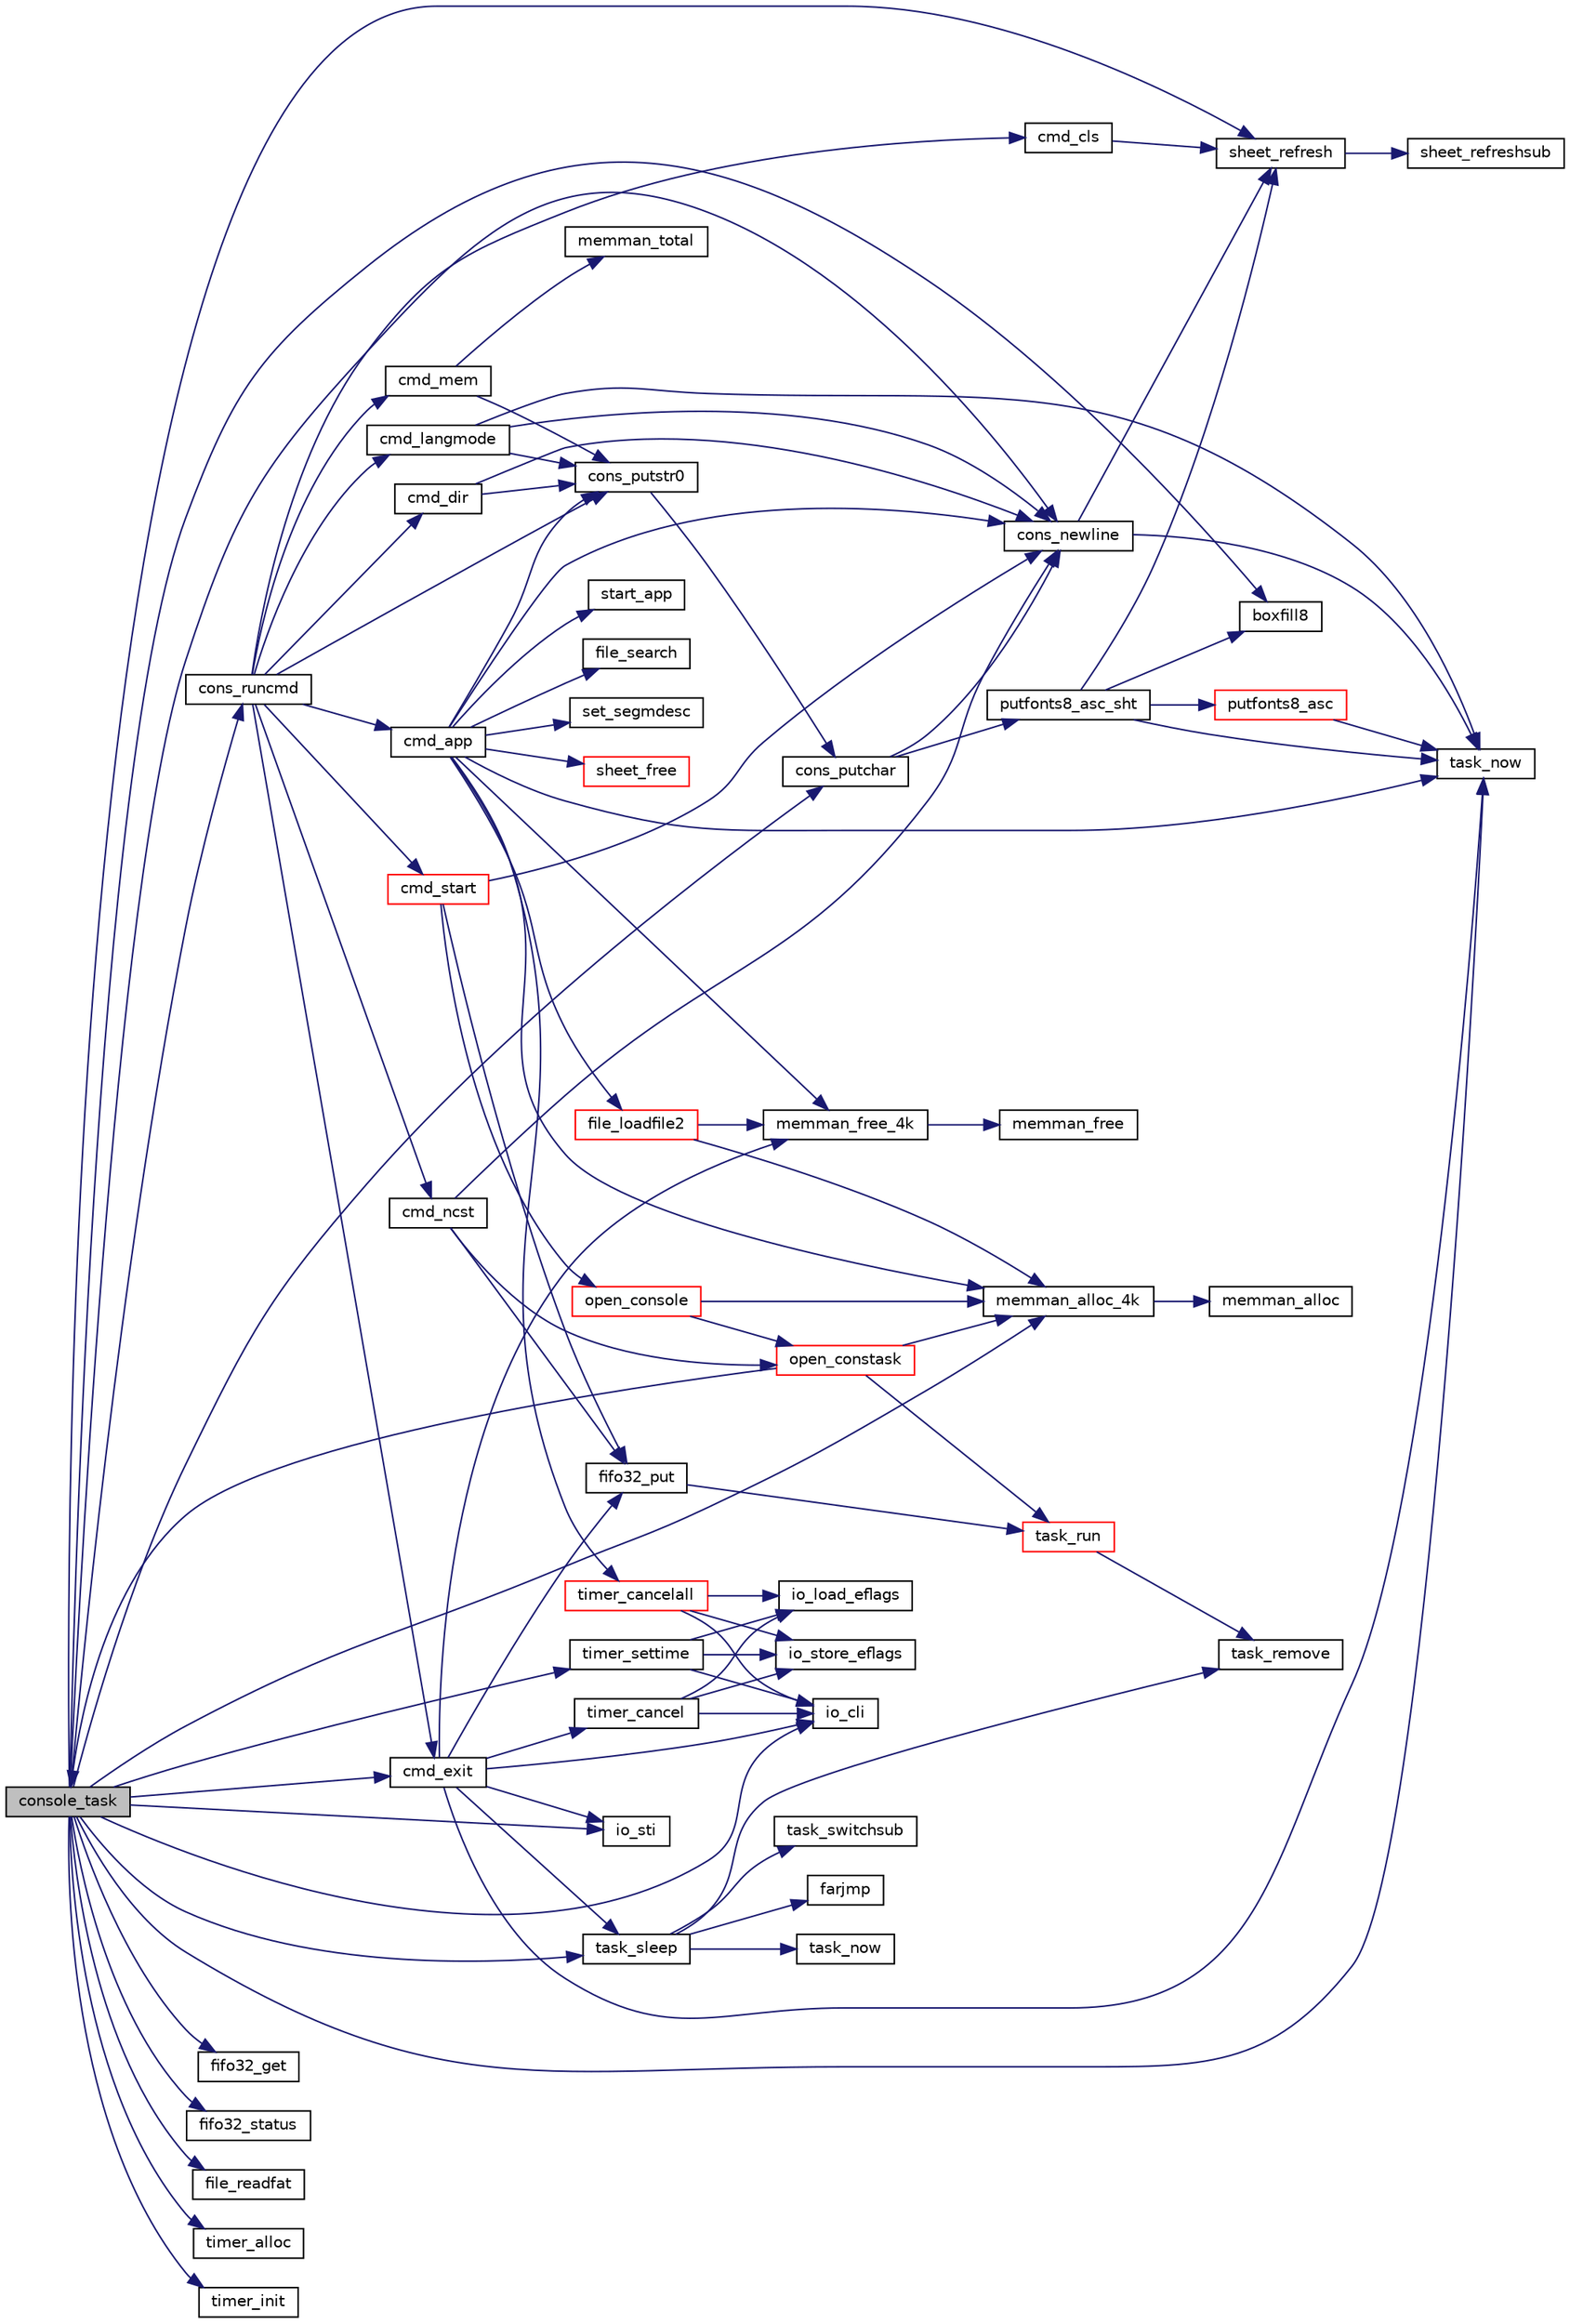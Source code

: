 digraph "console_task"
{
 // LATEX_PDF_SIZE
  edge [fontname="Helvetica",fontsize="10",labelfontname="Helvetica",labelfontsize="10"];
  node [fontname="Helvetica",fontsize="10",shape=record];
  rankdir="LR";
  Node1 [label="console_task",height=0.2,width=0.4,color="black", fillcolor="grey75", style="filled", fontcolor="black",tooltip=" "];
  Node1 -> Node2 [color="midnightblue",fontsize="10",style="solid"];
  Node2 [label="boxfill8",height=0.2,width=0.4,color="black", fillcolor="white", style="filled",URL="$bootpack_8h.html#a8db7fb68501f39701e4b0801364a2e1c",tooltip=" "];
  Node1 -> Node3 [color="midnightblue",fontsize="10",style="solid"];
  Node3 [label="cmd_exit",height=0.2,width=0.4,color="black", fillcolor="white", style="filled",URL="$console_8c.html#aa1ae787d73bbace090cbce5194ac0824",tooltip=" "];
  Node3 -> Node4 [color="midnightblue",fontsize="10",style="solid"];
  Node4 [label="fifo32_put",height=0.2,width=0.4,color="black", fillcolor="white", style="filled",URL="$bootpack_8h.html#a5c1bea596c94c2a89840d555c98abb84",tooltip=" "];
  Node4 -> Node5 [color="midnightblue",fontsize="10",style="solid"];
  Node5 [label="task_run",height=0.2,width=0.4,color="red", fillcolor="white", style="filled",URL="$bootpack_8h.html#a579117953072527527cd89b4ebc929ef",tooltip=" "];
  Node5 -> Node7 [color="midnightblue",fontsize="10",style="solid"];
  Node7 [label="task_remove",height=0.2,width=0.4,color="black", fillcolor="white", style="filled",URL="$mtask_8c.html#a11f14489f9989d977a88064d02e682ae",tooltip=" "];
  Node3 -> Node8 [color="midnightblue",fontsize="10",style="solid"];
  Node8 [label="io_cli",height=0.2,width=0.4,color="black", fillcolor="white", style="filled",URL="$bootpack_8h.html#a8efff3df95d8ca5965876fe8949f99ae",tooltip=" "];
  Node3 -> Node9 [color="midnightblue",fontsize="10",style="solid"];
  Node9 [label="io_sti",height=0.2,width=0.4,color="black", fillcolor="white", style="filled",URL="$bootpack_8h.html#a2c79d0d7b1caa7fe6260a55e5136872e",tooltip=" "];
  Node3 -> Node10 [color="midnightblue",fontsize="10",style="solid"];
  Node10 [label="memman_free_4k",height=0.2,width=0.4,color="black", fillcolor="white", style="filled",URL="$bootpack_8h.html#acad1337e14f758731d8241ee094d1a86",tooltip=" "];
  Node10 -> Node11 [color="midnightblue",fontsize="10",style="solid"];
  Node11 [label="memman_free",height=0.2,width=0.4,color="black", fillcolor="white", style="filled",URL="$memory_8c.html#a4d14a01ac8b137a266aafe80c5102a52",tooltip=" "];
  Node3 -> Node12 [color="midnightblue",fontsize="10",style="solid"];
  Node12 [label="task_now",height=0.2,width=0.4,color="black", fillcolor="white", style="filled",URL="$bootpack_8h.html#a72a85d580d503d9c2743398e78ab612b",tooltip=" "];
  Node3 -> Node13 [color="midnightblue",fontsize="10",style="solid"];
  Node13 [label="task_sleep",height=0.2,width=0.4,color="black", fillcolor="white", style="filled",URL="$bootpack_8h.html#ad8d41e312627e0054a1a9d61ca173ff1",tooltip=" "];
  Node13 -> Node14 [color="midnightblue",fontsize="10",style="solid"];
  Node14 [label="farjmp",height=0.2,width=0.4,color="black", fillcolor="white", style="filled",URL="$bootpack_8h.html#a0c42a9b5531e7052d27e7389223cdf98",tooltip=" "];
  Node13 -> Node15 [color="midnightblue",fontsize="10",style="solid"];
  Node15 [label="task_now",height=0.2,width=0.4,color="black", fillcolor="white", style="filled",URL="$mtask_8c.html#a72a85d580d503d9c2743398e78ab612b",tooltip=" "];
  Node13 -> Node7 [color="midnightblue",fontsize="10",style="solid"];
  Node13 -> Node16 [color="midnightblue",fontsize="10",style="solid"];
  Node16 [label="task_switchsub",height=0.2,width=0.4,color="black", fillcolor="white", style="filled",URL="$mtask_8c.html#a5b13fad918e89f8ffa77326ea1989773",tooltip=" "];
  Node3 -> Node17 [color="midnightblue",fontsize="10",style="solid"];
  Node17 [label="timer_cancel",height=0.2,width=0.4,color="black", fillcolor="white", style="filled",URL="$bootpack_8h.html#ac6cae52d128dc87c24e060c6b4ba6e58",tooltip=" "];
  Node17 -> Node8 [color="midnightblue",fontsize="10",style="solid"];
  Node17 -> Node18 [color="midnightblue",fontsize="10",style="solid"];
  Node18 [label="io_load_eflags",height=0.2,width=0.4,color="black", fillcolor="white", style="filled",URL="$bootpack_8h.html#acf007bdb6d8bea64314996b7d7b01470",tooltip=" "];
  Node17 -> Node19 [color="midnightblue",fontsize="10",style="solid"];
  Node19 [label="io_store_eflags",height=0.2,width=0.4,color="black", fillcolor="white", style="filled",URL="$bootpack_8h.html#aac4f8e3e6b71a465592bdf1f5d4202ac",tooltip=" "];
  Node1 -> Node20 [color="midnightblue",fontsize="10",style="solid"];
  Node20 [label="cons_newline",height=0.2,width=0.4,color="black", fillcolor="white", style="filled",URL="$console_8c.html#ac3fc0a555ac1405cc89bc6eb62641b54",tooltip=" "];
  Node20 -> Node21 [color="midnightblue",fontsize="10",style="solid"];
  Node21 [label="sheet_refresh",height=0.2,width=0.4,color="black", fillcolor="white", style="filled",URL="$bootpack_8h.html#a8befd8f5c365aec65bfa164d00e140ca",tooltip="変化したウインドウから上のウインドウを再描画します"];
  Node21 -> Node22 [color="midnightblue",fontsize="10",style="solid"];
  Node22 [label="sheet_refreshsub",height=0.2,width=0.4,color="black", fillcolor="white", style="filled",URL="$sheet_8c.html#a0016600e2d7feeb0a12089156b9307a4",tooltip=" "];
  Node20 -> Node12 [color="midnightblue",fontsize="10",style="solid"];
  Node1 -> Node23 [color="midnightblue",fontsize="10",style="solid"];
  Node23 [label="cons_putchar",height=0.2,width=0.4,color="black", fillcolor="white", style="filled",URL="$console_8c.html#a4197ccd3ce2053ca0c778fed7da81252",tooltip=" "];
  Node23 -> Node20 [color="midnightblue",fontsize="10",style="solid"];
  Node23 -> Node24 [color="midnightblue",fontsize="10",style="solid"];
  Node24 [label="putfonts8_asc_sht",height=0.2,width=0.4,color="black", fillcolor="white", style="filled",URL="$bootpack_8h.html#a67ab2e7cce8565ab4247b2a4ec063a18",tooltip=" "];
  Node24 -> Node2 [color="midnightblue",fontsize="10",style="solid"];
  Node24 -> Node25 [color="midnightblue",fontsize="10",style="solid"];
  Node25 [label="putfonts8_asc",height=0.2,width=0.4,color="red", fillcolor="white", style="filled",URL="$bootpack_8h.html#aa7cde0dce2ebf81ad62c6be604c4007e",tooltip=" "];
  Node25 -> Node12 [color="midnightblue",fontsize="10",style="solid"];
  Node24 -> Node21 [color="midnightblue",fontsize="10",style="solid"];
  Node24 -> Node12 [color="midnightblue",fontsize="10",style="solid"];
  Node1 -> Node27 [color="midnightblue",fontsize="10",style="solid"];
  Node27 [label="cons_runcmd",height=0.2,width=0.4,color="black", fillcolor="white", style="filled",URL="$console_8c.html#a7be2f98778674111de60be8c7f0a3e62",tooltip=" "];
  Node27 -> Node28 [color="midnightblue",fontsize="10",style="solid"];
  Node28 [label="cmd_app",height=0.2,width=0.4,color="black", fillcolor="white", style="filled",URL="$console_8c.html#ac543899ee5ce9621fa024d0ee3098f3d",tooltip=" "];
  Node28 -> Node20 [color="midnightblue",fontsize="10",style="solid"];
  Node28 -> Node29 [color="midnightblue",fontsize="10",style="solid"];
  Node29 [label="cons_putstr0",height=0.2,width=0.4,color="black", fillcolor="white", style="filled",URL="$console_8c.html#a6a3da535464b8bd88457538ad73058e1",tooltip=" "];
  Node29 -> Node23 [color="midnightblue",fontsize="10",style="solid"];
  Node28 -> Node30 [color="midnightblue",fontsize="10",style="solid"];
  Node30 [label="file_loadfile2",height=0.2,width=0.4,color="red", fillcolor="white", style="filled",URL="$bootpack_8h.html#a33cd1c9ec67b310356d3e8a71868c156",tooltip=" "];
  Node30 -> Node32 [color="midnightblue",fontsize="10",style="solid"];
  Node32 [label="memman_alloc_4k",height=0.2,width=0.4,color="black", fillcolor="white", style="filled",URL="$bootpack_8h.html#a0b2b807ae567c0c3a0f5878b6ea95383",tooltip=" "];
  Node32 -> Node33 [color="midnightblue",fontsize="10",style="solid"];
  Node33 [label="memman_alloc",height=0.2,width=0.4,color="black", fillcolor="white", style="filled",URL="$memory_8c.html#a3a44e2ae3c434e982c7b906e00af831a",tooltip=" "];
  Node30 -> Node10 [color="midnightblue",fontsize="10",style="solid"];
  Node28 -> Node50 [color="midnightblue",fontsize="10",style="solid"];
  Node50 [label="file_search",height=0.2,width=0.4,color="black", fillcolor="white", style="filled",URL="$bootpack_8h.html#a351fe46d5dd8d8fa194636c54ff2acaf",tooltip=" "];
  Node28 -> Node32 [color="midnightblue",fontsize="10",style="solid"];
  Node28 -> Node10 [color="midnightblue",fontsize="10",style="solid"];
  Node28 -> Node51 [color="midnightblue",fontsize="10",style="solid"];
  Node51 [label="set_segmdesc",height=0.2,width=0.4,color="black", fillcolor="white", style="filled",URL="$bootpack_8h.html#a3d51340647ade1a89f63e7b841e48176",tooltip=" "];
  Node28 -> Node52 [color="midnightblue",fontsize="10",style="solid"];
  Node52 [label="sheet_free",height=0.2,width=0.4,color="red", fillcolor="white", style="filled",URL="$bootpack_8h.html#ac3586d30712a7294662c6588175348e0",tooltip="使い終わったウインドウを開放します"];
  Node28 -> Node55 [color="midnightblue",fontsize="10",style="solid"];
  Node55 [label="start_app",height=0.2,width=0.4,color="black", fillcolor="white", style="filled",URL="$bootpack_8h.html#a568f37f8f793128215d42dbf50d88229",tooltip=" "];
  Node28 -> Node12 [color="midnightblue",fontsize="10",style="solid"];
  Node28 -> Node56 [color="midnightblue",fontsize="10",style="solid"];
  Node56 [label="timer_cancelall",height=0.2,width=0.4,color="red", fillcolor="white", style="filled",URL="$bootpack_8h.html#a9e8c4c0b106b605665e385fb682aac16",tooltip=" "];
  Node56 -> Node8 [color="midnightblue",fontsize="10",style="solid"];
  Node56 -> Node18 [color="midnightblue",fontsize="10",style="solid"];
  Node56 -> Node19 [color="midnightblue",fontsize="10",style="solid"];
  Node27 -> Node59 [color="midnightblue",fontsize="10",style="solid"];
  Node59 [label="cmd_cls",height=0.2,width=0.4,color="black", fillcolor="white", style="filled",URL="$console_8c.html#a2cfd9d5784f0117d7e54462ee9cd62d6",tooltip=" "];
  Node59 -> Node21 [color="midnightblue",fontsize="10",style="solid"];
  Node27 -> Node60 [color="midnightblue",fontsize="10",style="solid"];
  Node60 [label="cmd_dir",height=0.2,width=0.4,color="black", fillcolor="white", style="filled",URL="$console_8c.html#a6fae3dc411d4d283fd16ef02602475a4",tooltip=" "];
  Node60 -> Node20 [color="midnightblue",fontsize="10",style="solid"];
  Node60 -> Node29 [color="midnightblue",fontsize="10",style="solid"];
  Node27 -> Node3 [color="midnightblue",fontsize="10",style="solid"];
  Node27 -> Node61 [color="midnightblue",fontsize="10",style="solid"];
  Node61 [label="cmd_langmode",height=0.2,width=0.4,color="black", fillcolor="white", style="filled",URL="$console_8c.html#ae4b5e634ac4512b6cbc40729a6732bc1",tooltip=" "];
  Node61 -> Node20 [color="midnightblue",fontsize="10",style="solid"];
  Node61 -> Node29 [color="midnightblue",fontsize="10",style="solid"];
  Node61 -> Node12 [color="midnightblue",fontsize="10",style="solid"];
  Node27 -> Node62 [color="midnightblue",fontsize="10",style="solid"];
  Node62 [label="cmd_mem",height=0.2,width=0.4,color="black", fillcolor="white", style="filled",URL="$console_8c.html#a7beea0ecae31c20285e08ce9c992c24d",tooltip=" "];
  Node62 -> Node29 [color="midnightblue",fontsize="10",style="solid"];
  Node62 -> Node63 [color="midnightblue",fontsize="10",style="solid"];
  Node63 [label="memman_total",height=0.2,width=0.4,color="black", fillcolor="white", style="filled",URL="$bootpack_8h.html#ac82886c8091f3a36903241216bc48ace",tooltip=" "];
  Node27 -> Node64 [color="midnightblue",fontsize="10",style="solid"];
  Node64 [label="cmd_ncst",height=0.2,width=0.4,color="black", fillcolor="white", style="filled",URL="$console_8c.html#a3f08f092f66404d51c2af42f76237980",tooltip=" "];
  Node64 -> Node20 [color="midnightblue",fontsize="10",style="solid"];
  Node64 -> Node4 [color="midnightblue",fontsize="10",style="solid"];
  Node64 -> Node65 [color="midnightblue",fontsize="10",style="solid"];
  Node65 [label="open_constask",height=0.2,width=0.4,color="red", fillcolor="white", style="filled",URL="$bootpack_8c.html#a79280c7e465953eeaa972574fce486ed",tooltip=" "];
  Node65 -> Node1 [color="midnightblue",fontsize="10",style="solid"];
  Node65 -> Node32 [color="midnightblue",fontsize="10",style="solid"];
  Node65 -> Node5 [color="midnightblue",fontsize="10",style="solid"];
  Node27 -> Node68 [color="midnightblue",fontsize="10",style="solid"];
  Node68 [label="cmd_start",height=0.2,width=0.4,color="red", fillcolor="white", style="filled",URL="$console_8c.html#af8d7dae21f111aecc555ba5e14df4265",tooltip=" "];
  Node68 -> Node20 [color="midnightblue",fontsize="10",style="solid"];
  Node68 -> Node4 [color="midnightblue",fontsize="10",style="solid"];
  Node68 -> Node69 [color="midnightblue",fontsize="10",style="solid"];
  Node69 [label="open_console",height=0.2,width=0.4,color="red", fillcolor="white", style="filled",URL="$bootpack_8c.html#a6a7720c122ae0f96494e98c38c6e365e",tooltip=" "];
  Node69 -> Node32 [color="midnightblue",fontsize="10",style="solid"];
  Node69 -> Node65 [color="midnightblue",fontsize="10",style="solid"];
  Node27 -> Node29 [color="midnightblue",fontsize="10",style="solid"];
  Node1 -> Node77 [color="midnightblue",fontsize="10",style="solid"];
  Node77 [label="fifo32_get",height=0.2,width=0.4,color="black", fillcolor="white", style="filled",URL="$bootpack_8h.html#aa5d8708f8d80c1950641ce7db6b846bd",tooltip=" "];
  Node1 -> Node78 [color="midnightblue",fontsize="10",style="solid"];
  Node78 [label="fifo32_status",height=0.2,width=0.4,color="black", fillcolor="white", style="filled",URL="$bootpack_8h.html#addecf769f44a7f17a964e2ce5ba3f255",tooltip=" "];
  Node1 -> Node79 [color="midnightblue",fontsize="10",style="solid"];
  Node79 [label="file_readfat",height=0.2,width=0.4,color="black", fillcolor="white", style="filled",URL="$bootpack_8h.html#a53fcda0d66b498de64fda0ddfd041002",tooltip=" "];
  Node1 -> Node8 [color="midnightblue",fontsize="10",style="solid"];
  Node1 -> Node9 [color="midnightblue",fontsize="10",style="solid"];
  Node1 -> Node32 [color="midnightblue",fontsize="10",style="solid"];
  Node1 -> Node21 [color="midnightblue",fontsize="10",style="solid"];
  Node1 -> Node12 [color="midnightblue",fontsize="10",style="solid"];
  Node1 -> Node13 [color="midnightblue",fontsize="10",style="solid"];
  Node1 -> Node80 [color="midnightblue",fontsize="10",style="solid"];
  Node80 [label="timer_alloc",height=0.2,width=0.4,color="black", fillcolor="white", style="filled",URL="$bootpack_8h.html#ab0f52af01219a71c6f77624f30ca0a0f",tooltip=" "];
  Node1 -> Node81 [color="midnightblue",fontsize="10",style="solid"];
  Node81 [label="timer_init",height=0.2,width=0.4,color="black", fillcolor="white", style="filled",URL="$bootpack_8h.html#a5c90527d6444de7f7aaf2aaa9e41a55c",tooltip=" "];
  Node1 -> Node82 [color="midnightblue",fontsize="10",style="solid"];
  Node82 [label="timer_settime",height=0.2,width=0.4,color="black", fillcolor="white", style="filled",URL="$bootpack_8h.html#ac5f2d07311b1c8c2a0e050060cbd4570",tooltip=" "];
  Node82 -> Node8 [color="midnightblue",fontsize="10",style="solid"];
  Node82 -> Node18 [color="midnightblue",fontsize="10",style="solid"];
  Node82 -> Node19 [color="midnightblue",fontsize="10",style="solid"];
}
